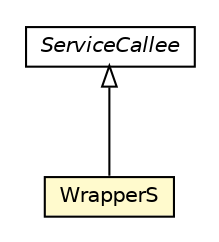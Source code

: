 #!/usr/local/bin/dot
#
# Class diagram 
# Generated by UMLGraph version R5_6-24-gf6e263 (http://www.umlgraph.org/)
#

digraph G {
	edge [fontname="Helvetica",fontsize=10,labelfontname="Helvetica",labelfontsize=10];
	node [fontname="Helvetica",fontsize=10,shape=plaintext];
	nodesep=0.25;
	ranksep=0.5;
	// org.universAAL.middleware.service.ServiceCallee
	c8687715 [label=<<table title="org.universAAL.middleware.service.ServiceCallee" border="0" cellborder="1" cellspacing="0" cellpadding="2" port="p" href="../../middleware/service/ServiceCallee.html">
		<tr><td><table border="0" cellspacing="0" cellpadding="1">
<tr><td align="center" balign="center"><font face="Helvetica-Oblique"> ServiceCallee </font></td></tr>
		</table></td></tr>
		</table>>, URL="../../middleware/service/ServiceCallee.html", fontname="Helvetica", fontcolor="black", fontsize=10.0];
	// org.universAAL.support.utils.WrapperS
	c8688114 [label=<<table title="org.universAAL.support.utils.WrapperS" border="0" cellborder="1" cellspacing="0" cellpadding="2" port="p" bgcolor="lemonChiffon" href="./WrapperS.html">
		<tr><td><table border="0" cellspacing="0" cellpadding="1">
<tr><td align="center" balign="center"> WrapperS </td></tr>
		</table></td></tr>
		</table>>, URL="./WrapperS.html", fontname="Helvetica", fontcolor="black", fontsize=10.0];
	//org.universAAL.support.utils.WrapperS extends org.universAAL.middleware.service.ServiceCallee
	c8687715:p -> c8688114:p [dir=back,arrowtail=empty];
}

